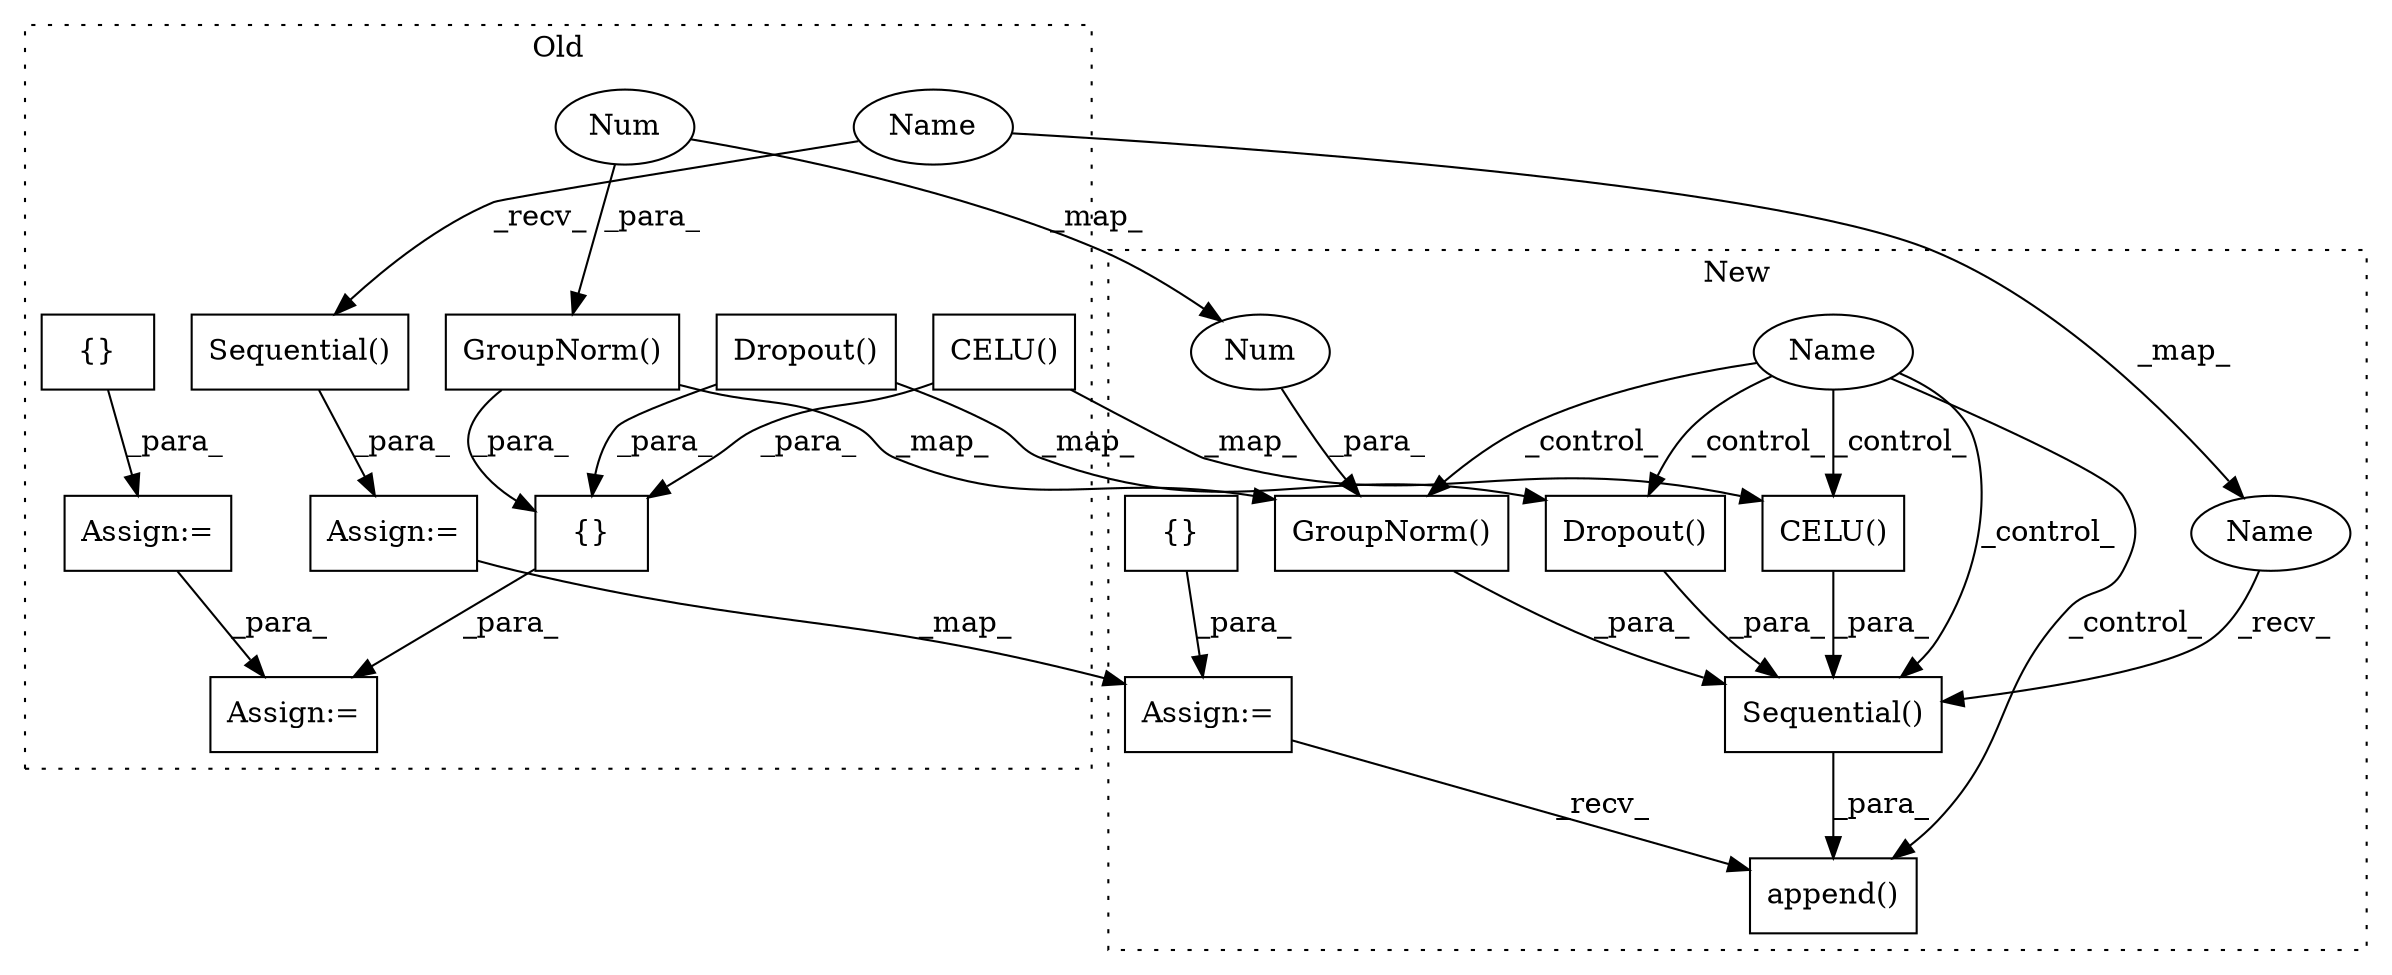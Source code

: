 digraph G {
subgraph cluster0 {
1 [label="CELU()" a="75" s="4270" l="9" shape="box"];
3 [label="{}" a="59" s="4161,4324" l="19,0" shape="box"];
5 [label="Dropout()" a="75" s="4298" l="26" shape="box"];
8 [label="GroupNorm()" a="75" s="4234,4251" l="13,1" shape="box"];
11 [label="Sequential()" a="75" s="4368,4383" l="14,5" shape="box"];
12 [label="Num" a="76" s="4247" l="1" shape="ellipse"];
14 [label="Assign:=" a="68" s="4157" l="4" shape="box"];
15 [label="{}" a="59" s="4097,4097" l="2,1" shape="box"];
17 [label="Assign:=" a="68" s="4365" l="3" shape="box"];
19 [label="Assign:=" a="68" s="4094" l="3" shape="box"];
20 [label="Name" a="87" s="4368" l="2" shape="ellipse"];
label = "Old";
style="dotted";
}
subgraph cluster1 {
2 [label="CELU()" a="75" s="4376" l="9" shape="box"];
4 [label="Sequential()" a="75" s="4242,4434" l="36,2" shape="box"];
6 [label="Dropout()" a="75" s="4408" l="26" shape="box"];
7 [label="GroupNorm()" a="75" s="4336,4353" l="13,1" shape="box"];
9 [label="append()" a="75" s="4208,4436" l="34,2" shape="box"];
10 [label="{}" a="59" s="4152,4152" l="2,1" shape="box"];
13 [label="Num" a="76" s="4349" l="1" shape="ellipse"];
16 [label="Assign:=" a="68" s="4149" l="3" shape="box"];
18 [label="Name" a="87" s="4170" l="1" shape="ellipse"];
21 [label="Name" a="87" s="4242" l="2" shape="ellipse"];
label = "New";
style="dotted";
}
1 -> 2 [label="_map_"];
1 -> 3 [label="_para_"];
2 -> 4 [label="_para_"];
3 -> 14 [label="_para_"];
4 -> 9 [label="_para_"];
5 -> 3 [label="_para_"];
5 -> 6 [label="_map_"];
6 -> 4 [label="_para_"];
7 -> 4 [label="_para_"];
8 -> 7 [label="_map_"];
8 -> 3 [label="_para_"];
10 -> 16 [label="_para_"];
11 -> 17 [label="_para_"];
12 -> 13 [label="_map_"];
12 -> 8 [label="_para_"];
13 -> 7 [label="_para_"];
15 -> 19 [label="_para_"];
16 -> 9 [label="_recv_"];
17 -> 16 [label="_map_"];
18 -> 6 [label="_control_"];
18 -> 9 [label="_control_"];
18 -> 7 [label="_control_"];
18 -> 2 [label="_control_"];
18 -> 4 [label="_control_"];
19 -> 14 [label="_para_"];
20 -> 21 [label="_map_"];
20 -> 11 [label="_recv_"];
21 -> 4 [label="_recv_"];
}